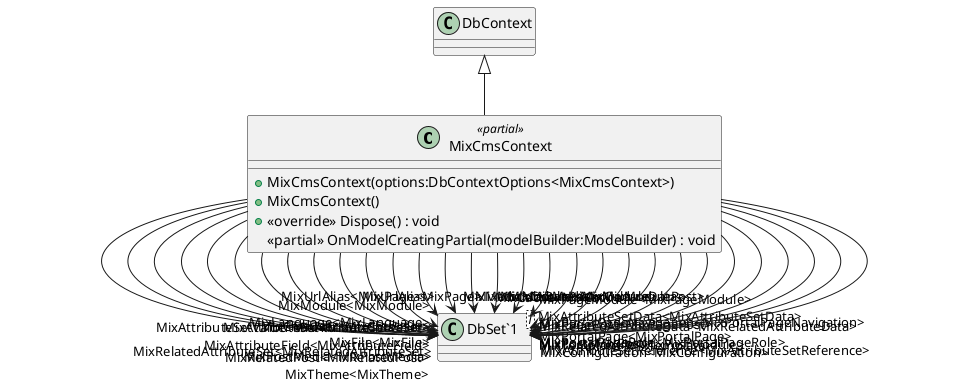 @startuml
class MixCmsContext <<partial>> {
    + MixCmsContext(options:DbContextOptions<MixCmsContext>)
    + MixCmsContext()
    + <<override>> Dispose() : void
    <<partial>> OnModelCreatingPartial(modelBuilder:ModelBuilder) : void
}
class "DbSet`1"<T> {
}
DbContext <|-- MixCmsContext
MixCmsContext --> "MixAttributeField<MixAttributeField>" "DbSet`1"
MixCmsContext --> "MixAttributeSet<MixAttributeSet>" "DbSet`1"
MixCmsContext --> "MixAttributeSetData<MixAttributeSetData>" "DbSet`1"
MixCmsContext --> "MixAttributeSetReference<MixAttributeSetReference>" "DbSet`1"
MixCmsContext --> "MixAttributeSetValue<MixAttributeSetValue>" "DbSet`1"
MixCmsContext --> "MixCache<MixCache>" "DbSet`1"
MixCmsContext --> "MixCmsUser<MixCmsUser>" "DbSet`1"
MixCmsContext --> "MixConfiguration<MixConfiguration>" "DbSet`1"
MixCmsContext --> "MixCulture<MixCulture>" "DbSet`1"
MixCmsContext --> "MixFile<MixFile>" "DbSet`1"
MixCmsContext --> "MixLanguage<MixLanguage>" "DbSet`1"
MixCmsContext --> "MixMedia<MixMedia>" "DbSet`1"
MixCmsContext --> "MixModule<MixModule>" "DbSet`1"
MixCmsContext --> "MixModuleData<MixModuleData>" "DbSet`1"
MixCmsContext --> "MixModulePost<MixModulePost>" "DbSet`1"
MixCmsContext --> "MixPage<MixPage>" "DbSet`1"
MixCmsContext --> "MixPageModule<MixPageModule>" "DbSet`1"
MixCmsContext --> "MixPagePost<MixPagePost>" "DbSet`1"
MixCmsContext --> "MixPortalPage<MixPortalPage>" "DbSet`1"
MixCmsContext --> "MixPortalPageNavigation<MixPortalPageNavigation>" "DbSet`1"
MixCmsContext --> "MixPortalPageRole<MixPortalPageRole>" "DbSet`1"
MixCmsContext --> "MixPost<MixPost>" "DbSet`1"
MixCmsContext --> "MixPostMedia<MixPostMedia>" "DbSet`1"
MixCmsContext --> "MixPostModule<MixPostModule>" "DbSet`1"
MixCmsContext --> "MixRelatedAttributeData<MixRelatedAttributeData>" "DbSet`1"
MixCmsContext --> "MixRelatedAttributeSet<MixRelatedAttributeSet>" "DbSet`1"
MixCmsContext --> "MixRelatedPost<MixRelatedPost>" "DbSet`1"
MixCmsContext --> "MixTemplate<MixTemplate>" "DbSet`1"
MixCmsContext --> "MixTheme<MixTheme>" "DbSet`1"
MixCmsContext --> "MixUrlAlias<MixUrlAlias>" "DbSet`1"
@enduml
